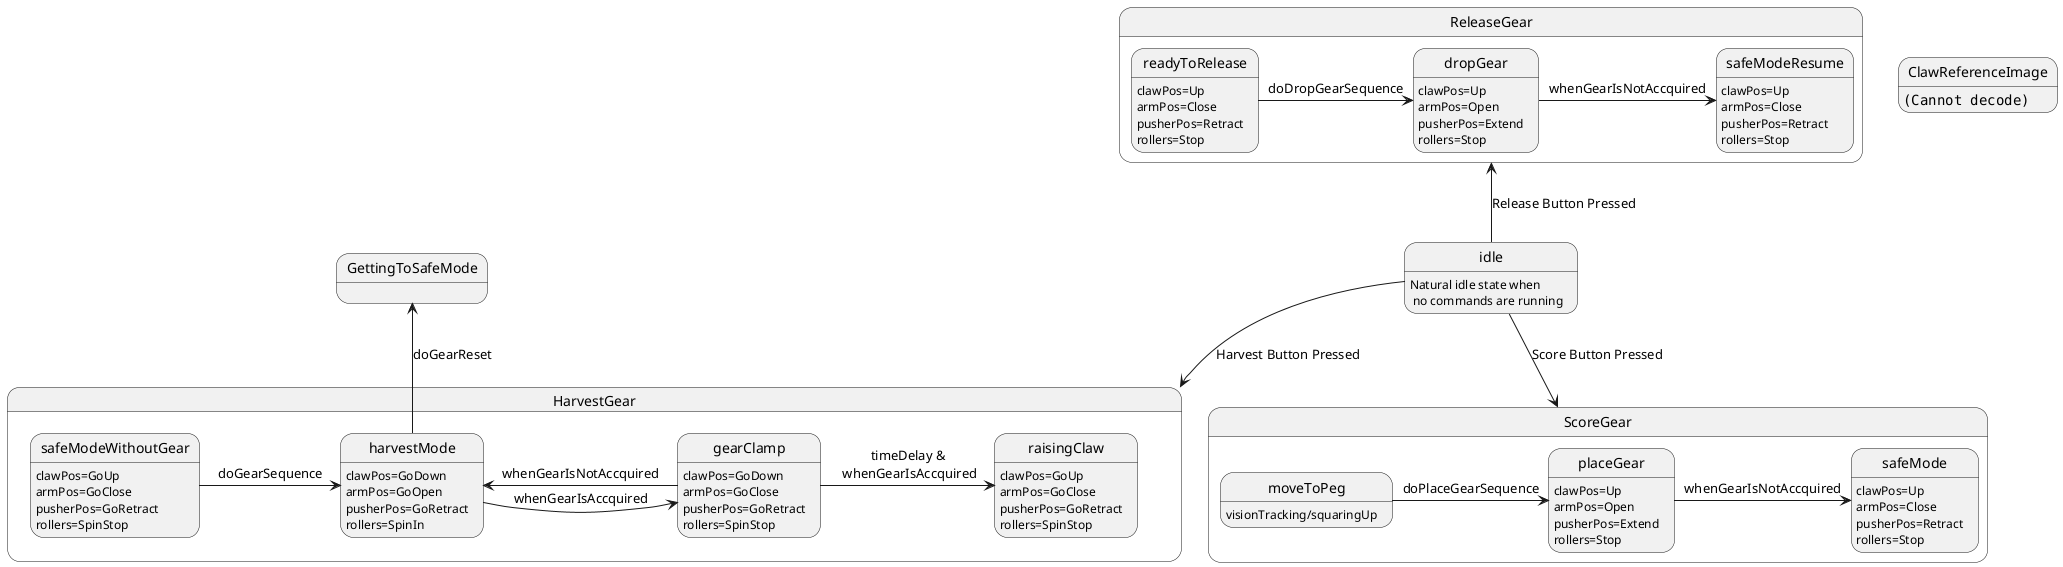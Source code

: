 @startuml

''''' states
ClawReferenceImage: <img:/Claw20170121_resized.JPG>
idle : Natural idle state when\n no commands are running

state HarvestGear {

	safeModeWithoutGear : clawPos=GoUp
	safeModeWithoutGear : armPos=GoClose
	safeModeWithoutGear : pusherPos=GoRetract
	safeModeWithoutGear : rollers=SpinStop
	
	harvestMode : clawPos=GoDown
	harvestMode : armPos=GoOpen
	harvestMode : pusherPos=GoRetract
	harvestMode : rollers=SpinIn
	
	gearClamp : clawPos=GoDown
	gearClamp : armPos=GoClose
	gearClamp : pusherPos=GoRetract
	gearClamp : rollers=SpinStop
	
	raisingClaw : clawPos=GoUp
	raisingClaw : armPos=GoClose
	raisingClaw : pusherPos=GoRetract
	raisingClaw : rollers=SpinStop

}

state ScoreGear {

	moveToPeg : visionTracking/squaringUp
	
	placeGear : clawPos=Up
	placeGear : armPos=Open
	placeGear : pusherPos=Extend
	placeGear : rollers=Stop
	
	safeMode : clawPos=Up
	safeMode : armPos=Close
	safeMode : pusherPos=Retract
	safeMode : rollers=Stop

}

state ReleaseGear {

	readyToRelease : clawPos=Up
	readyToRelease : armPos=Close
	readyToRelease : pusherPos=Retract
	readyToRelease : rollers=Stop

	dropGear : clawPos=Up
	dropGear : armPos=Open
	dropGear : pusherPos=Extend
	dropGear : rollers=Stop

	safeModeResume : clawPos=Up
	safeModeResume : armPos=Close
	safeModeResume : pusherPos=Retract
	safeModeResume : rollers=Stop

}

''''' transitions

idle --> ScoreGear: Score Button Pressed
idle --> HarvestGear: Harvest Button Pressed 
idle -up-> ReleaseGear: Release Button Pressed

safeModeWithoutGear -right-> harvestMode: doGearSequence

harvestMode -right-> gearClamp: whenGearIsAccquired

harvestMode -up-> GettingToSafeMode: doGearReset

gearClamp -left-> harvestMode: whenGearIsNotAccquired

gearClamp -right-> raisingClaw: timeDelay &\n whenGearIsAccquired

moveToPeg -right-> placeGear: doPlaceGearSequence

placeGear -right-> safeMode: whenGearIsNotAccquired

readyToRelease -right-> dropGear: doDropGearSequence

dropGear -right-> safeModeResume: whenGearIsNotAccquired

@enduml